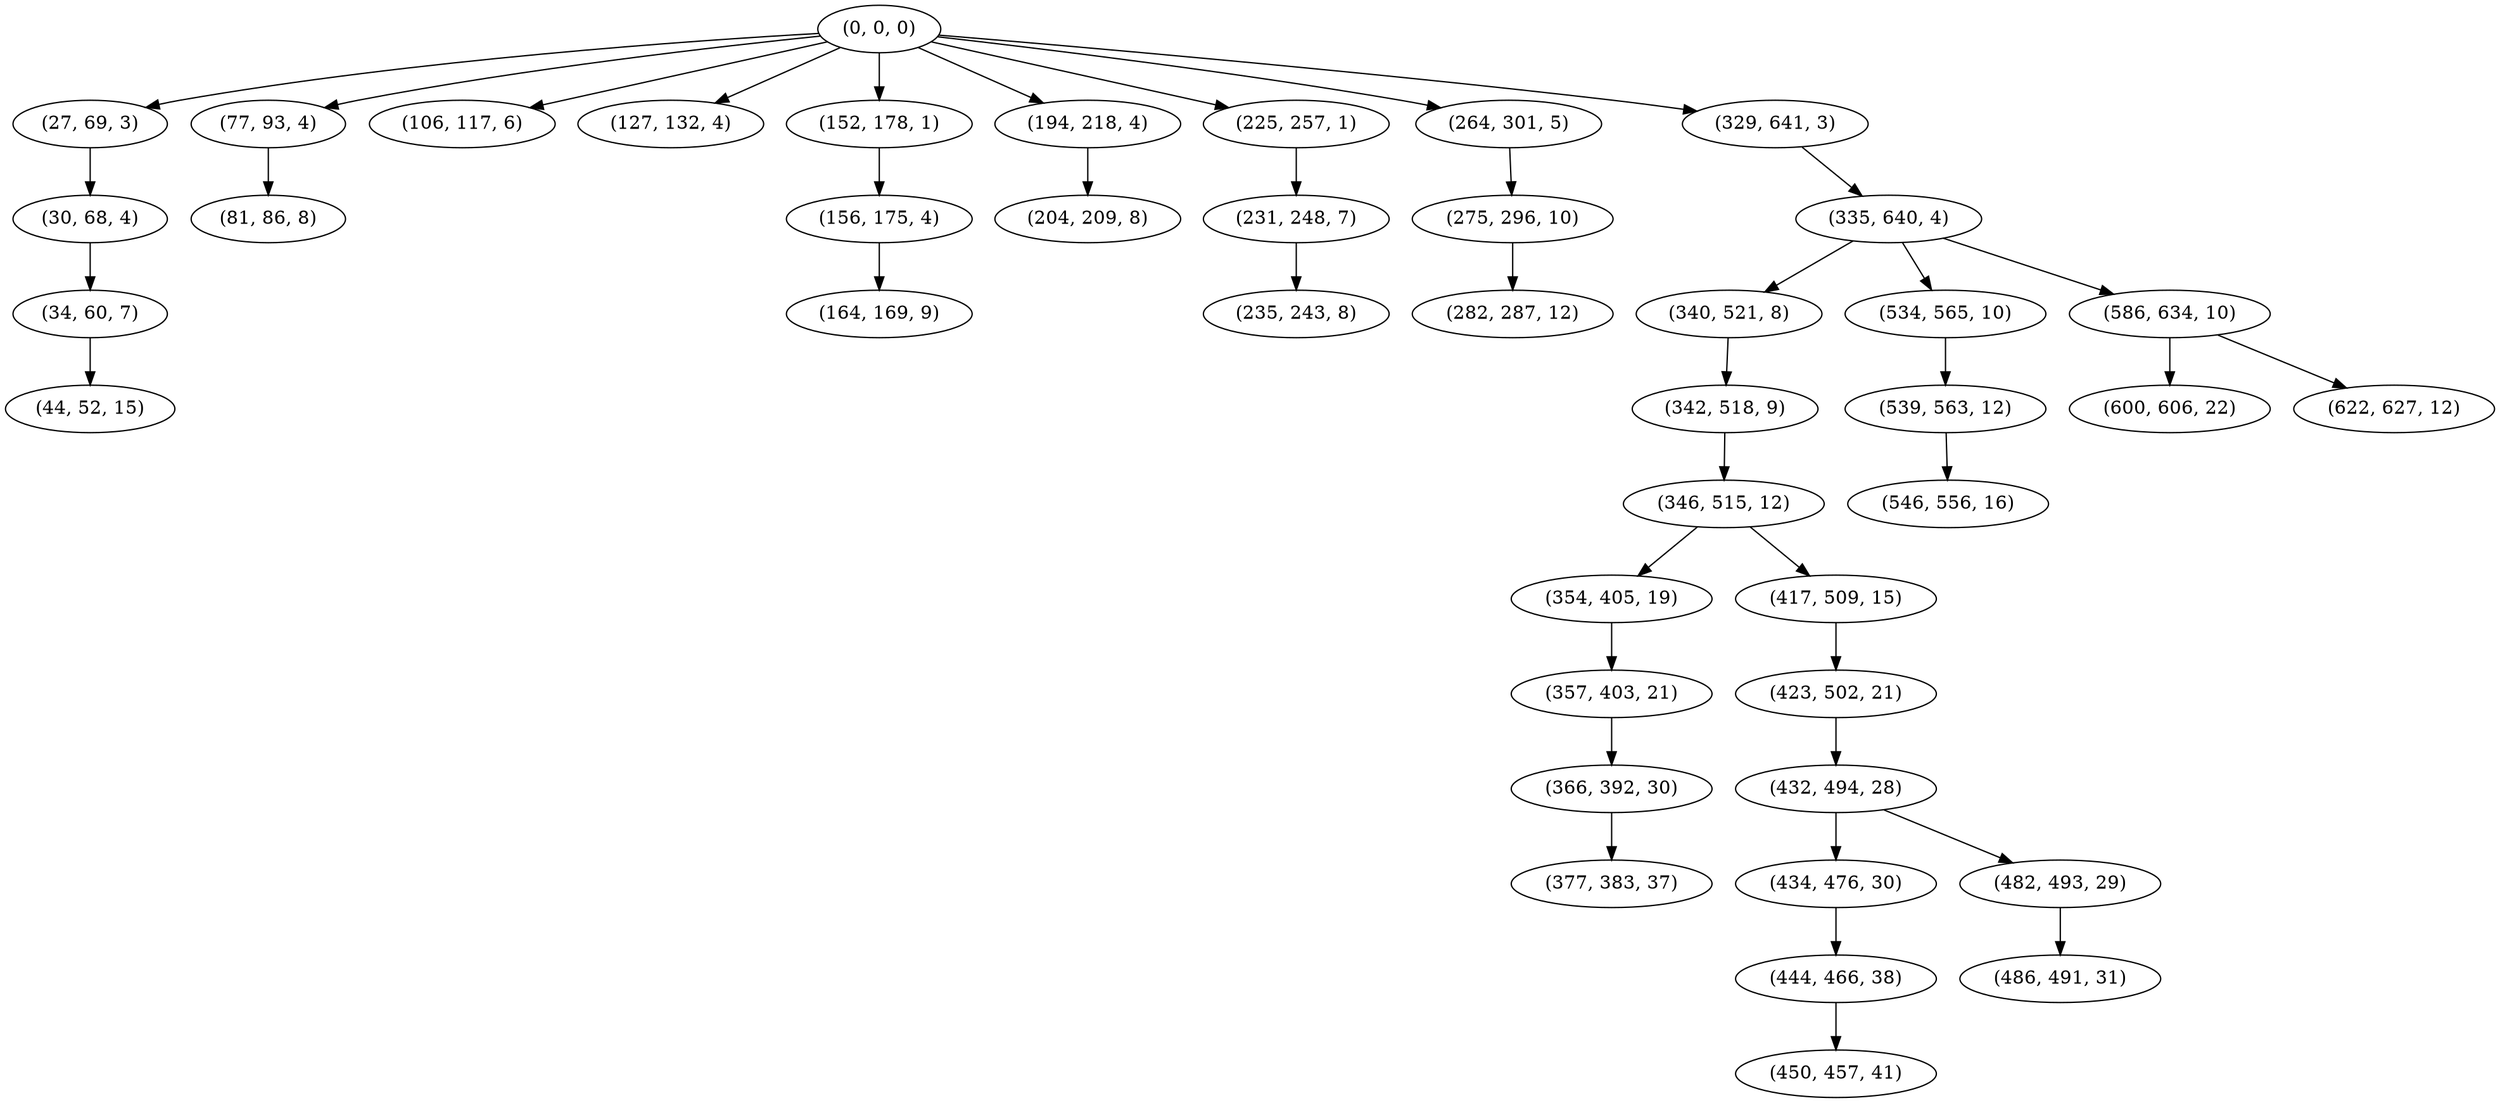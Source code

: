 digraph tree {
    "(0, 0, 0)";
    "(27, 69, 3)";
    "(30, 68, 4)";
    "(34, 60, 7)";
    "(44, 52, 15)";
    "(77, 93, 4)";
    "(81, 86, 8)";
    "(106, 117, 6)";
    "(127, 132, 4)";
    "(152, 178, 1)";
    "(156, 175, 4)";
    "(164, 169, 9)";
    "(194, 218, 4)";
    "(204, 209, 8)";
    "(225, 257, 1)";
    "(231, 248, 7)";
    "(235, 243, 8)";
    "(264, 301, 5)";
    "(275, 296, 10)";
    "(282, 287, 12)";
    "(329, 641, 3)";
    "(335, 640, 4)";
    "(340, 521, 8)";
    "(342, 518, 9)";
    "(346, 515, 12)";
    "(354, 405, 19)";
    "(357, 403, 21)";
    "(366, 392, 30)";
    "(377, 383, 37)";
    "(417, 509, 15)";
    "(423, 502, 21)";
    "(432, 494, 28)";
    "(434, 476, 30)";
    "(444, 466, 38)";
    "(450, 457, 41)";
    "(482, 493, 29)";
    "(486, 491, 31)";
    "(534, 565, 10)";
    "(539, 563, 12)";
    "(546, 556, 16)";
    "(586, 634, 10)";
    "(600, 606, 22)";
    "(622, 627, 12)";
    "(0, 0, 0)" -> "(27, 69, 3)";
    "(0, 0, 0)" -> "(77, 93, 4)";
    "(0, 0, 0)" -> "(106, 117, 6)";
    "(0, 0, 0)" -> "(127, 132, 4)";
    "(0, 0, 0)" -> "(152, 178, 1)";
    "(0, 0, 0)" -> "(194, 218, 4)";
    "(0, 0, 0)" -> "(225, 257, 1)";
    "(0, 0, 0)" -> "(264, 301, 5)";
    "(0, 0, 0)" -> "(329, 641, 3)";
    "(27, 69, 3)" -> "(30, 68, 4)";
    "(30, 68, 4)" -> "(34, 60, 7)";
    "(34, 60, 7)" -> "(44, 52, 15)";
    "(77, 93, 4)" -> "(81, 86, 8)";
    "(152, 178, 1)" -> "(156, 175, 4)";
    "(156, 175, 4)" -> "(164, 169, 9)";
    "(194, 218, 4)" -> "(204, 209, 8)";
    "(225, 257, 1)" -> "(231, 248, 7)";
    "(231, 248, 7)" -> "(235, 243, 8)";
    "(264, 301, 5)" -> "(275, 296, 10)";
    "(275, 296, 10)" -> "(282, 287, 12)";
    "(329, 641, 3)" -> "(335, 640, 4)";
    "(335, 640, 4)" -> "(340, 521, 8)";
    "(335, 640, 4)" -> "(534, 565, 10)";
    "(335, 640, 4)" -> "(586, 634, 10)";
    "(340, 521, 8)" -> "(342, 518, 9)";
    "(342, 518, 9)" -> "(346, 515, 12)";
    "(346, 515, 12)" -> "(354, 405, 19)";
    "(346, 515, 12)" -> "(417, 509, 15)";
    "(354, 405, 19)" -> "(357, 403, 21)";
    "(357, 403, 21)" -> "(366, 392, 30)";
    "(366, 392, 30)" -> "(377, 383, 37)";
    "(417, 509, 15)" -> "(423, 502, 21)";
    "(423, 502, 21)" -> "(432, 494, 28)";
    "(432, 494, 28)" -> "(434, 476, 30)";
    "(432, 494, 28)" -> "(482, 493, 29)";
    "(434, 476, 30)" -> "(444, 466, 38)";
    "(444, 466, 38)" -> "(450, 457, 41)";
    "(482, 493, 29)" -> "(486, 491, 31)";
    "(534, 565, 10)" -> "(539, 563, 12)";
    "(539, 563, 12)" -> "(546, 556, 16)";
    "(586, 634, 10)" -> "(600, 606, 22)";
    "(586, 634, 10)" -> "(622, 627, 12)";
}
